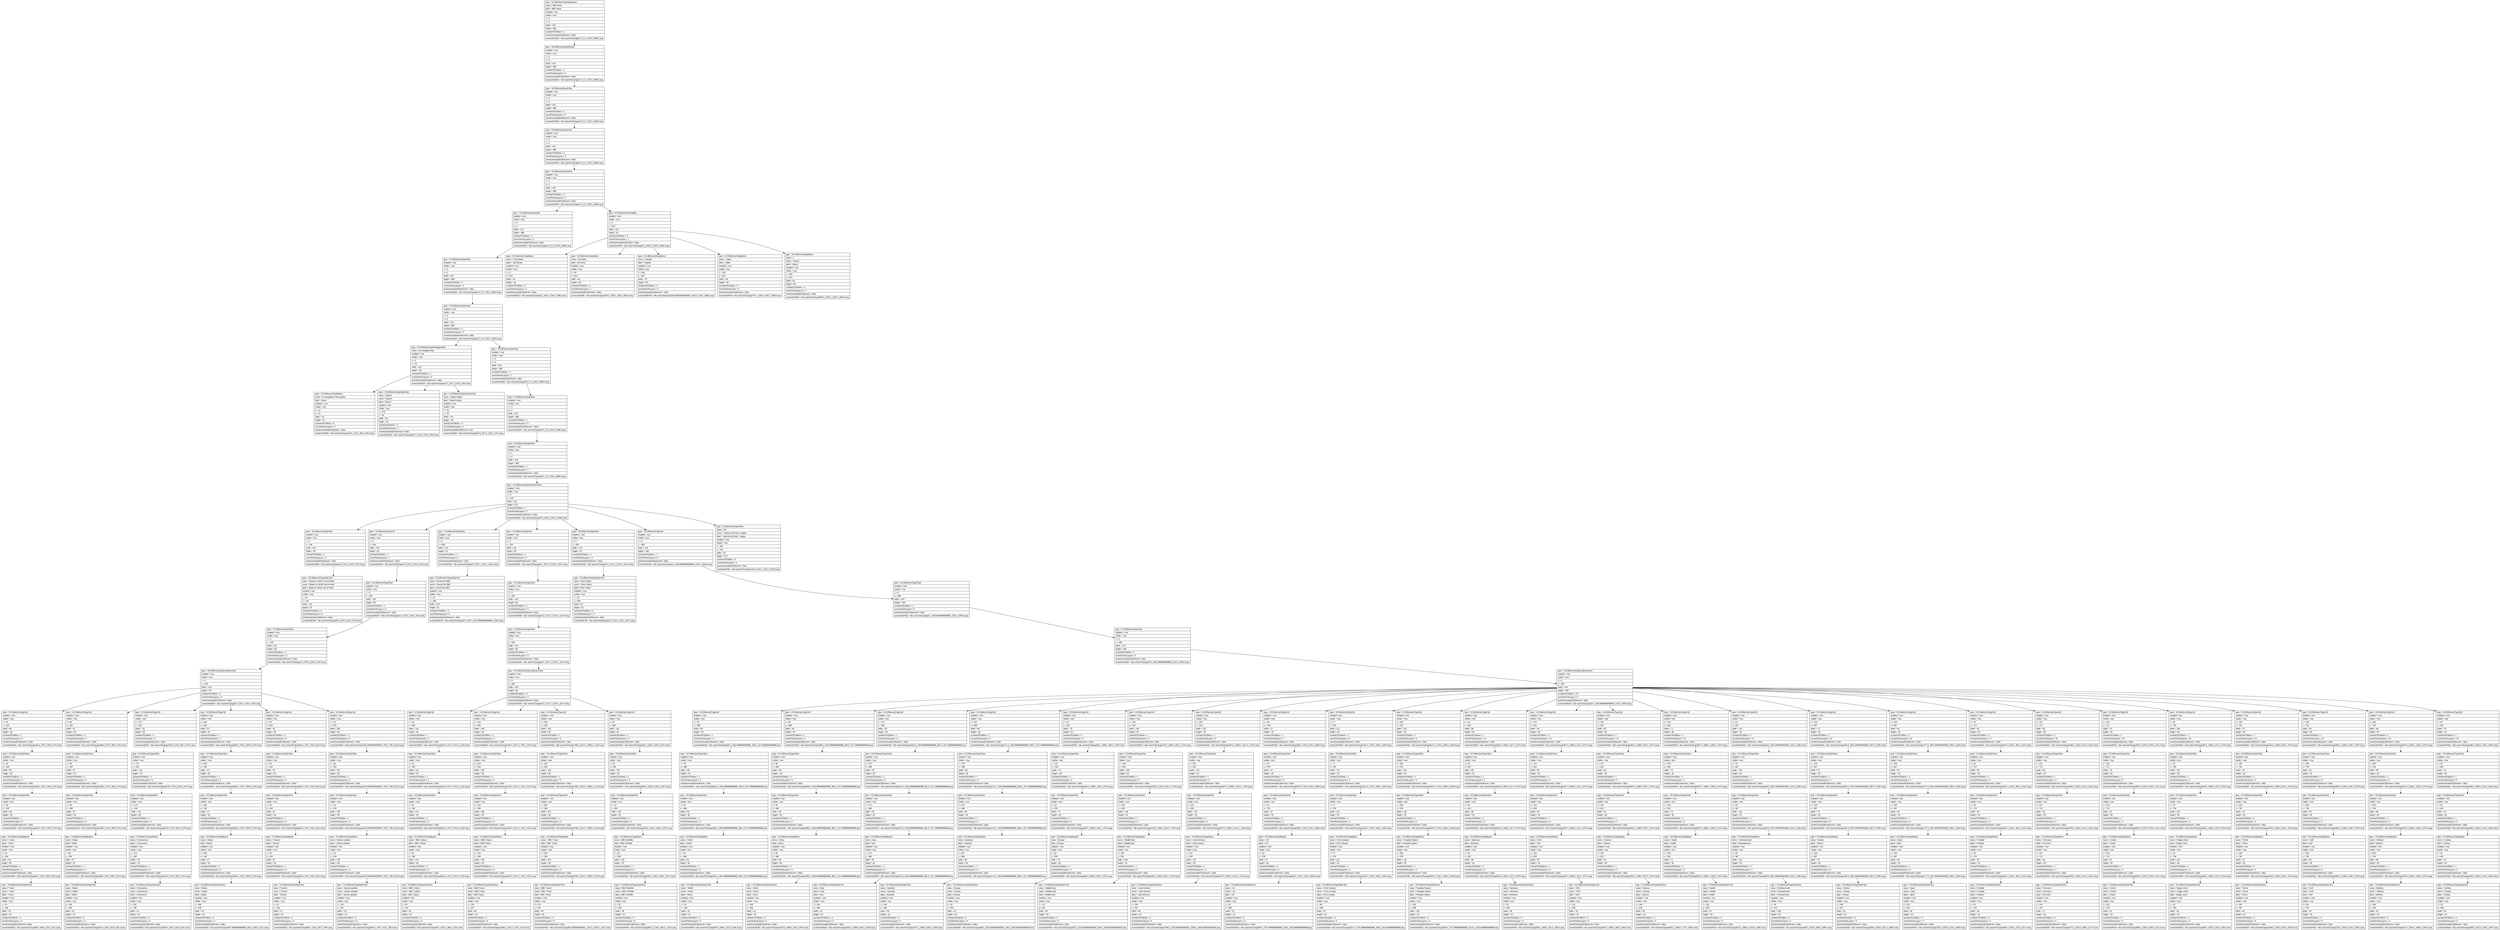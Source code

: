 digraph Layout {

	node [shape=record fontname=Arial];

	0	[label="{type = XCUIElementTypeApplication\l|name = BBC News\l|label = BBC News\l|enabled = true\l|visible = true\l|x = 0\l|y = 0\l|width = 414\l|height = 896\l|numberOfChildren = 2\l|eventGeneratedOnElement = false \l|screenshotPath = bbc-search/S1/pngs/0.0_0.0_1242.0_2688.0.png\l}"]
	1	[label="{type = XCUIElementTypeWindow\l|enabled = true\l|visible = true\l|x = 0\l|y = 0\l|width = 414\l|height = 896\l|numberOfChildren = 1\l|numInParentLayout = 0\l|eventGeneratedOnElement = false \l|screenshotPath = bbc-search/S1/pngs/0.0_0.0_1242.0_2688.0.png\l}"]
	2	[label="{type = XCUIElementTypeOther\l|enabled = true\l|visible = true\l|x = 0\l|y = 0\l|width = 414\l|height = 896\l|numberOfChildren = 1\l|numInParentLayout = 0\l|eventGeneratedOnElement = false \l|screenshotPath = bbc-search/S1/pngs/0.0_0.0_1242.0_2688.0.png\l}"]
	3	[label="{type = XCUIElementTypeOther\l|enabled = true\l|visible = true\l|x = 0\l|y = 0\l|width = 414\l|height = 896\l|numberOfChildren = 1\l|numInParentLayout = 0\l|eventGeneratedOnElement = false \l|screenshotPath = bbc-search/S1/pngs/0.0_0.0_1242.0_2688.0.png\l}"]
	4	[label="{type = XCUIElementTypeOther\l|enabled = true\l|visible = true\l|x = 0\l|y = 0\l|width = 414\l|height = 896\l|numberOfChildren = 2\l|numInParentLayout = 0\l|eventGeneratedOnElement = false \l|screenshotPath = bbc-search/S1/pngs/0.0_0.0_1242.0_2688.0.png\l}"]
	5	[label="{type = XCUIElementTypeOther\l|enabled = true\l|visible = true\l|x = 0\l|y = 0\l|width = 414\l|height = 896\l|numberOfChildren = 1\l|numInParentLayout = 0\l|eventGeneratedOnElement = false \l|screenshotPath = bbc-search/S1/pngs/0.0_0.0_1242.0_2688.0.png\l}"]
	6	[label="{type = XCUIElementTypeTabBar\l|enabled = true\l|visible = true\l|x = 0\l|y = 813\l|width = 414\l|height = 83\l|numberOfChildren = 5\l|numInParentLayout = 1\l|eventGeneratedOnElement = false \l|screenshotPath = bbc-search/S1/pngs/0.0_2439.0_1242.0_2688.0.png\l}"]
	7	[label="{type = XCUIElementTypeOther\l|enabled = true\l|visible = true\l|x = 0\l|y = 0\l|width = 414\l|height = 896\l|numberOfChildren = 1\l|numInParentLayout = 0\l|eventGeneratedOnElement = false \l|screenshotPath = bbc-search/S1/pngs/0.0_0.0_1242.0_2688.0.png\l}"]
	8	[label="{type = XCUIElementTypeButton\l|name = Top Stories\l|label = Top Stories\l|enabled = true\l|visible = true\l|x = 2\l|y = 814\l|width = 80\l|height = 48\l|numberOfChildren = 0\l|numInParentLayout = 0\l|eventGeneratedOnElement = false \l|screenshotPath = bbc-search/S1/pngs/6.0_2442.0_246.0_2586.0.png\l}"]
	9	[label="{type = XCUIElementTypeButton\l|name = My News\l|label = My News\l|enabled = true\l|visible = true\l|x = 85\l|y = 814\l|width = 80\l|height = 48\l|numberOfChildren = 0\l|numInParentLayout = 1\l|eventGeneratedOnElement = false \l|screenshotPath = bbc-search/S1/pngs/255.0_2442.0_495.0_2586.0.png\l}"]
	10	[label="{type = XCUIElementTypeButton\l|name = Popular\l|label = Popular\l|enabled = true\l|visible = true\l|x = 168\l|y = 814\l|width = 78\l|height = 48\l|numberOfChildren = 0\l|numInParentLayout = 2\l|eventGeneratedOnElement = false \l|screenshotPath = bbc-search/S1/pngs/504.00000000000006_2442.0_738.0_2586.0.png\l}"]
	11	[label="{type = XCUIElementTypeButton\l|name = Video\l|label = Video\l|enabled = true\l|visible = true\l|x = 249\l|y = 814\l|width = 80\l|height = 48\l|numberOfChildren = 0\l|numInParentLayout = 3\l|eventGeneratedOnElement = false \l|screenshotPath = bbc-search/S1/pngs/747.0_2442.0_987.0_2586.0.png\l}"]
	12	[label="{type = XCUIElementTypeButton\l|value = 1\l|name = Search\l|label = Search\l|enabled = true\l|visible = true\l|x = 332\l|y = 814\l|width = 80\l|height = 48\l|numberOfChildren = 0\l|numInParentLayout = 4\l|eventGeneratedOnElement = false \l|screenshotPath = bbc-search/S1/pngs/996.0_2442.0_1236.0_2586.0.png\l}"]
	13	[label="{type = XCUIElementTypeOther\l|enabled = true\l|visible = true\l|x = 0\l|y = 0\l|width = 414\l|height = 896\l|numberOfChildren = 2\l|numInParentLayout = 0\l|eventGeneratedOnElement = false \l|screenshotPath = bbc-search/S1/pngs/0.0_0.0_1242.0_2688.0.png\l}"]
	14	[label="{type = XCUIElementTypeNavigationBar\l|name = bn-navigation-bar\l|enabled = true\l|visible = true\l|x = 0\l|y = 44\l|width = 414\l|height = 96\l|numberOfChildren = 3\l|numInParentLayout = 0\l|eventGeneratedOnElement = false \l|screenshotPath = bbc-search/S1/pngs/0.0_132.0_1242.0_420.0.png\l}"]
	15	[label="{type = XCUIElementTypeOther\l|enabled = true\l|visible = true\l|x = 0\l|y = 0\l|width = 414\l|height = 896\l|numberOfChildren = 1\l|numInParentLayout = 1\l|eventGeneratedOnElement = false \l|screenshotPath = bbc-search/S1/pngs/0.0_0.0_1242.0_2688.0.png\l}"]
	16	[label="{type = XCUIElementTypeButton\l|name = bn-navigation-menu-button\l|label = Menu\l|enabled = true\l|visible = true\l|x = 12\l|y = 44\l|width = 54\l|height = 44\l|numberOfChildren = 0\l|numInParentLayout = 0\l|eventGeneratedOnElement = false \l|screenshotPath = bbc-search/S1/pngs/36.0_132.0_198.0_264.0.png\l}"]
	17	[label="{type = XCUIElementTypeStaticText\l|value = Search\l|name = Search\l|label = Search\l|enabled = true\l|visible = true\l|x = 179\l|y = 54\l|width = 56\l|height = 24\l|numberOfChildren = 0\l|numInParentLayout = 1\l|eventGeneratedOnElement = false \l|screenshotPath = bbc-search/S1/pngs/537.0_162.0_705.0_234.0.png\l}"]
	18	[label="{type = XCUIElementTypeSearchField\l|name = Search topics\l|label = Search topics\l|enabled = true\l|visible = true\l|x = 20\l|y = 89\l|width = 374\l|height = 36\l|numberOfChildren = 0\l|numInParentLayout = 2\l|eventGeneratedOnElement = true \l|screenshotPath = bbc-search/S1/pngs/60.0_267.0_1182.0_375.0.png\l}"]
	19	[label="{type = XCUIElementTypeOther\l|enabled = true\l|visible = true\l|x = 0\l|y = 0\l|width = 414\l|height = 896\l|numberOfChildren = 1\l|numInParentLayout = 0\l|eventGeneratedOnElement = false \l|screenshotPath = bbc-search/S1/pngs/0.0_0.0_1242.0_2688.0.png\l}"]
	20	[label="{type = XCUIElementTypeOther\l|enabled = true\l|visible = true\l|x = 0\l|y = 0\l|width = 414\l|height = 896\l|numberOfChildren = 1\l|numInParentLayout = 0\l|eventGeneratedOnElement = false \l|screenshotPath = bbc-search/S1/pngs/0.0_0.0_1242.0_2688.0.png\l}"]
	21	[label="{type = XCUIElementTypeCollectionView\l|enabled = true\l|visible = true\l|x = 0\l|y = 140\l|width = 414\l|height = 673\l|numberOfChildren = 7\l|numInParentLayout = 0\l|eventGeneratedOnElement = false \l|screenshotPath = bbc-search/S1/pngs/0.0_420.0_1242.0_2439.0.png\l}"]
	22	[label="{type = XCUIElementTypeOther\l|enabled = true\l|visible = true\l|x = 0\l|y = 140\l|width = 414\l|height = 50\l|numberOfChildren = 1\l|numInParentLayout = 0\l|eventGeneratedOnElement = false \l|screenshotPath = bbc-search/S1/pngs/0.0_420.0_1242.0_570.0.png\l}"]
	23	[label="{type = XCUIElementTypeCell\l|enabled = true\l|visible = true\l|x = 0\l|y = 190\l|width = 414\l|height = 80\l|numberOfChildren = 1\l|numInParentLayout = 1\l|eventGeneratedOnElement = false \l|screenshotPath = bbc-search/S1/pngs/0.0_570.0_1242.0_810.0.png\l}"]
	24	[label="{type = XCUIElementTypeOther\l|enabled = true\l|visible = true\l|x = 0\l|y = 289\l|width = 414\l|height = 51\l|numberOfChildren = 1\l|numInParentLayout = 2\l|eventGeneratedOnElement = false \l|screenshotPath = bbc-search/S1/pngs/0.0_867.0_1242.0_1020.0.png\l}"]
	25	[label="{type = XCUIElementTypeCell\l|enabled = true\l|visible = true\l|x = 0\l|y = 339\l|width = 414\l|height = 80\l|numberOfChildren = 1\l|numInParentLayout = 3\l|eventGeneratedOnElement = false \l|screenshotPath = bbc-search/S1/pngs/0.0_1017.0_1242.0_1257.0.png\l}"]
	26	[label="{type = XCUIElementTypeOther\l|enabled = true\l|visible = true\l|x = 0\l|y = 438\l|width = 414\l|height = 51\l|numberOfChildren = 1\l|numInParentLayout = 4\l|eventGeneratedOnElement = false \l|screenshotPath = bbc-search/S1/pngs/0.0_1314.0_1242.0_1467.0.png\l}"]
	27	[label="{type = XCUIElementTypeCell\l|enabled = true\l|visible = true\l|x = 0\l|y = 488\l|width = 414\l|height = 348\l|numberOfChildren = 1\l|numInParentLayout = 5\l|eventGeneratedOnElement = false \l|screenshotPath = bbc-search/S1/pngs/0.0_1463.9999999999998_1242.0_2508.0.png\l}"]
	28	[label="{type = XCUIElementTypeOther\l|value = 0%\l|name = Vertical scroll bar, 2 pages\l|label = Vertical scroll bar, 2 pages\l|enabled = true\l|visible = true\l|x = 381\l|y = 140\l|width = 30\l|height = 673\l|numberOfChildren = 0\l|numInParentLayout = 6\l|eventGeneratedOnElement = false \l|screenshotPath = bbc-search/S1/pngs/1143.0_420.0_1233.0_2439.0.png\l}"]
	29	[label="{type = XCUIElementTypeStaticText\l|value = Based on What You've Read\l|name = Based on What You've Read\l|label = Based on What You've Read\l|enabled = true\l|visible = true\l|x = 20\l|y = 140\l|width = 211\l|height = 50\l|numberOfChildren = 0\l|numInParentLayout = 0\l|eventGeneratedOnElement = false \l|screenshotPath = bbc-search/S1/pngs/60.0_420.0_693.0_570.0.png\l}"]
	30	[label="{type = XCUIElementTypeOther\l|enabled = true\l|visible = true\l|x = 0\l|y = 190\l|width = 414\l|height = 80\l|numberOfChildren = 1\l|numInParentLayout = 0\l|eventGeneratedOnElement = false \l|screenshotPath = bbc-search/S1/pngs/0.0_570.0_1242.0_810.0.png\l}"]
	31	[label="{type = XCUIElementTypeStaticText\l|value = Around the BBC\l|name = Around the BBC\l|label = Around the BBC\l|enabled = true\l|visible = true\l|x = 19\l|y = 289\l|width = 122\l|height = 51\l|numberOfChildren = 0\l|numInParentLayout = 0\l|eventGeneratedOnElement = false \l|screenshotPath = bbc-search/S1/pngs/57.0_867.0_422.99999999999994_1020.0.png\l}"]
	32	[label="{type = XCUIElementTypeOther\l|enabled = true\l|visible = true\l|x = 0\l|y = 339\l|width = 414\l|height = 80\l|numberOfChildren = 1\l|numInParentLayout = 0\l|eventGeneratedOnElement = false \l|screenshotPath = bbc-search/S1/pngs/0.0_1017.0_1242.0_1257.0.png\l}"]
	33	[label="{type = XCUIElementTypeStaticText\l|value = More Topics\l|name = More Topics\l|label = More Topics\l|enabled = true\l|visible = true\l|x = 20\l|y = 438\l|width = 91\l|height = 51\l|numberOfChildren = 0\l|numInParentLayout = 0\l|eventGeneratedOnElement = false \l|screenshotPath = bbc-search/S1/pngs/60.0_1314.0_333.0_1467.0.png\l}"]
	34	[label="{type = XCUIElementTypeOther\l|enabled = true\l|visible = true\l|x = 0\l|y = 488\l|width = 414\l|height = 348\l|numberOfChildren = 1\l|numInParentLayout = 0\l|eventGeneratedOnElement = false \l|screenshotPath = bbc-search/S1/pngs/0.0_1463.9999999999998_1242.0_2508.0.png\l}"]
	35	[label="{type = XCUIElementTypeOther\l|enabled = true\l|visible = true\l|x = 0\l|y = 190\l|width = 414\l|height = 80\l|numberOfChildren = 1\l|numInParentLayout = 0\l|eventGeneratedOnElement = false \l|screenshotPath = bbc-search/S1/pngs/0.0_570.0_1242.0_810.0.png\l}"]
	36	[label="{type = XCUIElementTypeOther\l|enabled = true\l|visible = true\l|x = 0\l|y = 339\l|width = 414\l|height = 80\l|numberOfChildren = 1\l|numInParentLayout = 0\l|eventGeneratedOnElement = false \l|screenshotPath = bbc-search/S1/pngs/0.0_1017.0_1242.0_1257.0.png\l}"]
	37	[label="{type = XCUIElementTypeOther\l|enabled = true\l|visible = true\l|x = 0\l|y = 488\l|width = 414\l|height = 348\l|numberOfChildren = 1\l|numInParentLayout = 0\l|eventGeneratedOnElement = false \l|screenshotPath = bbc-search/S1/pngs/0.0_1463.9999999999998_1242.0_2508.0.png\l}"]
	38	[label="{type = XCUIElementTypeCollectionView\l|enabled = true\l|visible = true\l|x = 0\l|y = 190\l|width = 414\l|height = 80\l|numberOfChildren = 6\l|numInParentLayout = 0\l|eventGeneratedOnElement = false \l|screenshotPath = bbc-search/S1/pngs/0.0_570.0_1242.0_810.0.png\l}"]
	39	[label="{type = XCUIElementTypeCollectionView\l|enabled = true\l|visible = true\l|x = 0\l|y = 339\l|width = 414\l|height = 80\l|numberOfChildren = 4\l|numInParentLayout = 0\l|eventGeneratedOnElement = false \l|screenshotPath = bbc-search/S1/pngs/0.0_1017.0_1242.0_1257.0.png\l}"]
	40	[label="{type = XCUIElementTypeCollectionView\l|enabled = true\l|visible = true\l|x = 0\l|y = 488\l|width = 414\l|height = 348\l|numberOfChildren = 25\l|numInParentLayout = 0\l|eventGeneratedOnElement = false \l|screenshotPath = bbc-search/S1/pngs/0.0_1463.9999999999998_1242.0_2508.0.png\l}"]
	41	[label="{type = XCUIElementTypeCell\l|enabled = true\l|visible = true\l|x = 20\l|y = 190\l|width = 66\l|height = 35\l|numberOfChildren = 1\l|numInParentLayout = 0\l|eventGeneratedOnElement = false \l|screenshotPath = bbc-search/S1/pngs/60.0_570.0_258.0_675.0.png\l}"]
	42	[label="{type = XCUIElementTypeCell\l|enabled = true\l|visible = true\l|x = 96\l|y = 190\l|width = 67\l|height = 35\l|numberOfChildren = 1\l|numInParentLayout = 1\l|eventGeneratedOnElement = false \l|screenshotPath = bbc-search/S1/pngs/288.0_570.0_489.0_675.0.png\l}"]
	43	[label="{type = XCUIElementTypeCell\l|enabled = true\l|visible = true\l|x = 173\l|y = 190\l|width = 111\l|height = 35\l|numberOfChildren = 1\l|numInParentLayout = 2\l|eventGeneratedOnElement = false \l|screenshotPath = bbc-search/S1/pngs/519.0_570.0_852.0_675.0.png\l}"]
	44	[label="{type = XCUIElementTypeCell\l|enabled = true\l|visible = true\l|x = 294\l|y = 190\l|width = 67\l|height = 35\l|numberOfChildren = 1\l|numInParentLayout = 3\l|eventGeneratedOnElement = false \l|screenshotPath = bbc-search/S1/pngs/882.0_570.0_1083.0_675.0.png\l}"]
	45	[label="{type = XCUIElementTypeCell\l|enabled = true\l|visible = true\l|x = 20\l|y = 234\l|width = 81\l|height = 36\l|numberOfChildren = 1\l|numInParentLayout = 4\l|eventGeneratedOnElement = false \l|screenshotPath = bbc-search/S1/pngs/60.0_702.0_303.0_810.0.png\l}"]
	46	[label="{type = XCUIElementTypeCell\l|enabled = true\l|visible = true\l|x = 111\l|y = 234\l|width = 135\l|height = 36\l|numberOfChildren = 1\l|numInParentLayout = 5\l|eventGeneratedOnElement = false \l|screenshotPath = bbc-search/S1/pngs/333.00000000000006_702.0_738.0_810.0.png\l}"]
	47	[label="{type = XCUIElementTypeCell\l|enabled = true\l|visible = true\l|x = 20\l|y = 339\l|width = 114\l|height = 36\l|numberOfChildren = 1\l|numInParentLayout = 0\l|eventGeneratedOnElement = false \l|screenshotPath = bbc-search/S1/pngs/60.0_1017.0_402.0_1125.0.png\l}"]
	48	[label="{type = XCUIElementTypeCell\l|enabled = true\l|visible = true\l|x = 144\l|y = 339\l|width = 108\l|height = 36\l|numberOfChildren = 1\l|numInParentLayout = 1\l|eventGeneratedOnElement = false \l|screenshotPath = bbc-search/S1/pngs/432.0_1017.0_756.0_1125.0.png\l}"]
	49	[label="{type = XCUIElementTypeCell\l|enabled = true\l|visible = true\l|x = 262\l|y = 339\l|width = 104\l|height = 36\l|numberOfChildren = 1\l|numInParentLayout = 2\l|eventGeneratedOnElement = false \l|screenshotPath = bbc-search/S1/pngs/786.0_1017.0_1098.0_1125.0.png\l}"]
	50	[label="{type = XCUIElementTypeCell\l|enabled = true\l|visible = true\l|x = 20\l|y = 384\l|width = 120\l|height = 35\l|numberOfChildren = 1\l|numInParentLayout = 3\l|eventGeneratedOnElement = false \l|screenshotPath = bbc-search/S1/pngs/60.0_1152.0_420.0_1257.0.png\l}"]
	51	[label="{type = XCUIElementTypeCell\l|enabled = true\l|visible = true\l|x = 20\l|y = 488\l|width = 66\l|height = 36\l|numberOfChildren = 1\l|numInParentLayout = 0\l|eventGeneratedOnElement = false \l|screenshotPath = bbc-search/S1/pngs/60.0_1463.9999999999998_258.0_1571.9999999999998.png\l}"]
	52	[label="{type = XCUIElementTypeCell\l|enabled = true\l|visible = true\l|x = 96\l|y = 488\l|width = 66\l|height = 36\l|numberOfChildren = 1\l|numInParentLayout = 1\l|eventGeneratedOnElement = false \l|screenshotPath = bbc-search/S1/pngs/288.0_1463.9999999999998_486.0_1571.9999999999998.png\l}"]
	53	[label="{type = XCUIElementTypeCell\l|enabled = true\l|visible = true\l|x = 172\l|y = 488\l|width = 55\l|height = 36\l|numberOfChildren = 1\l|numInParentLayout = 2\l|eventGeneratedOnElement = false \l|screenshotPath = bbc-search/S1/pngs/516.0_1463.9999999999998_681.0_1571.9999999999998.png\l}"]
	54	[label="{type = XCUIElementTypeCell\l|enabled = true\l|visible = true\l|x = 237\l|y = 488\l|width = 86\l|height = 36\l|numberOfChildren = 1\l|numInParentLayout = 3\l|eventGeneratedOnElement = false \l|screenshotPath = bbc-search/S1/pngs/711.0_1463.9999999999998_969.0_1571.9999999999998.png\l}"]
	55	[label="{type = XCUIElementTypeCell\l|enabled = true\l|visible = true\l|x = 20\l|y = 533\l|width = 75\l|height = 35\l|numberOfChildren = 1\l|numInParentLayout = 4\l|eventGeneratedOnElement = false \l|screenshotPath = bbc-search/S1/pngs/60.0_1599.0_285.0_1704.0.png\l}"]
	56	[label="{type = XCUIElementTypeCell\l|enabled = true\l|visible = true\l|x = 105\l|y = 533\l|width = 109\l|height = 35\l|numberOfChildren = 1\l|numInParentLayout = 5\l|eventGeneratedOnElement = false \l|screenshotPath = bbc-search/S1/pngs/315.0_1599.0_642.0_1704.0.png\l}"]
	57	[label="{type = XCUIElementTypeCell\l|enabled = true\l|visible = true\l|x = 224\l|y = 533\l|width = 123\l|height = 35\l|numberOfChildren = 1\l|numInParentLayout = 6\l|eventGeneratedOnElement = false \l|screenshotPath = bbc-search/S1/pngs/672.0_1599.0_1041.0_1704.0.png\l}"]
	58	[label="{type = XCUIElementTypeCell\l|enabled = true\l|visible = true\l|x = 20\l|y = 578\l|width = 47\l|height = 35\l|numberOfChildren = 1\l|numInParentLayout = 7\l|eventGeneratedOnElement = false \l|screenshotPath = bbc-search/S1/pngs/60.0_1734.0_201.0_1839.0.png\l}"]
	59	[label="{type = XCUIElementTypeCell\l|enabled = true\l|visible = true\l|x = 77\l|y = 578\l|width = 121\l|height = 35\l|numberOfChildren = 1\l|numInParentLayout = 8\l|eventGeneratedOnElement = false \l|screenshotPath = bbc-search/S1/pngs/231.0_1734.0_594.0_1839.0.png\l}"]
	60	[label="{type = XCUIElementTypeCell\l|enabled = true\l|visible = true\l|x = 208\l|y = 578\l|width = 142\l|height = 35\l|numberOfChildren = 1\l|numInParentLayout = 9\l|eventGeneratedOnElement = false \l|screenshotPath = bbc-search/S1/pngs/624.0_1734.0_1050.0_1839.0.png\l}"]
	61	[label="{type = XCUIElementTypeCell\l|enabled = true\l|visible = true\l|x = 20\l|y = 622\l|width = 89\l|height = 36\l|numberOfChildren = 1\l|numInParentLayout = 10\l|eventGeneratedOnElement = false \l|screenshotPath = bbc-search/S1/pngs/60.0_1866.0_327.0_1974.0.png\l}"]
	62	[label="{type = XCUIElementTypeCell\l|enabled = true\l|visible = true\l|x = 119\l|y = 622\l|width = 58\l|height = 36\l|numberOfChildren = 1\l|numInParentLayout = 11\l|eventGeneratedOnElement = false \l|screenshotPath = bbc-search/S1/pngs/357.0_1866.0_531.0_1974.0.png\l}"]
	63	[label="{type = XCUIElementTypeCell\l|enabled = true\l|visible = true\l|x = 187\l|y = 622\l|width = 82\l|height = 36\l|numberOfChildren = 1\l|numInParentLayout = 12\l|eventGeneratedOnElement = false \l|screenshotPath = bbc-search/S1/pngs/561.0_1866.0_807.0_1974.0.png\l}"]
	64	[label="{type = XCUIElementTypeCell\l|enabled = true\l|visible = true\l|x = 279\l|y = 622\l|width = 71\l|height = 36\l|numberOfChildren = 1\l|numInParentLayout = 13\l|eventGeneratedOnElement = false \l|screenshotPath = bbc-search/S1/pngs/837.0_1866.0_1050.0_1974.0.png\l}"]
	65	[label="{type = XCUIElementTypeCell\l|enabled = true\l|visible = true\l|x = 20\l|y = 667\l|width = 124\l|height = 35\l|numberOfChildren = 1\l|numInParentLayout = 14\l|eventGeneratedOnElement = false \l|screenshotPath = bbc-search/S1/pngs/60.0_2001.0000000000002_432.0_2106.0.png\l}"]
	66	[label="{type = XCUIElementTypeCell\l|enabled = true\l|visible = true\l|x = 154\l|y = 667\l|width = 75\l|height = 35\l|numberOfChildren = 1\l|numInParentLayout = 15\l|eventGeneratedOnElement = false \l|screenshotPath = bbc-search/S1/pngs/462.0_2001.0000000000002_687.0_2106.0.png\l}"]
	67	[label="{type = XCUIElementTypeCell\l|enabled = true\l|visible = true\l|x = 239\l|y = 667\l|width = 64\l|height = 35\l|numberOfChildren = 1\l|numInParentLayout = 16\l|eventGeneratedOnElement = false \l|screenshotPath = bbc-search/S1/pngs/717.0_2001.0000000000002_909.0_2106.0.png\l}"]
	68	[label="{type = XCUIElementTypeCell\l|enabled = true\l|visible = true\l|x = 20\l|y = 712\l|width = 82\l|height = 35\l|numberOfChildren = 1\l|numInParentLayout = 17\l|eventGeneratedOnElement = false \l|screenshotPath = bbc-search/S1/pngs/60.0_2136.0_306.0_2241.0.png\l}"]
	69	[label="{type = XCUIElementTypeCell\l|enabled = true\l|visible = true\l|x = 112\l|y = 712\l|width = 96\l|height = 35\l|numberOfChildren = 1\l|numInParentLayout = 18\l|eventGeneratedOnElement = false \l|screenshotPath = bbc-search/S1/pngs/336.0_2136.0_624.0_2241.0.png\l}"]
	70	[label="{type = XCUIElementTypeCell\l|enabled = true\l|visible = true\l|x = 218\l|y = 712\l|width = 75\l|height = 35\l|numberOfChildren = 1\l|numInParentLayout = 19\l|eventGeneratedOnElement = false \l|screenshotPath = bbc-search/S1/pngs/654.0_2136.0_879.0_2241.0.png\l}"]
	71	[label="{type = XCUIElementTypeCell\l|enabled = true\l|visible = true\l|x = 20\l|y = 756\l|width = 118\l|height = 36\l|numberOfChildren = 1\l|numInParentLayout = 20\l|eventGeneratedOnElement = false \l|screenshotPath = bbc-search/S1/pngs/60.0_2268.0_414.0_2376.0.png\l}"]
	72	[label="{type = XCUIElementTypeCell\l|enabled = true\l|visible = true\l|x = 148\l|y = 756\l|width = 70\l|height = 36\l|numberOfChildren = 1\l|numInParentLayout = 21\l|eventGeneratedOnElement = false \l|screenshotPath = bbc-search/S1/pngs/444.0_2268.0_654.0_2376.0.png\l}"]
	73	[label="{type = XCUIElementTypeCell\l|enabled = true\l|visible = true\l|x = 228\l|y = 756\l|width = 54\l|height = 36\l|numberOfChildren = 1\l|numInParentLayout = 22\l|eventGeneratedOnElement = false \l|screenshotPath = bbc-search/S1/pngs/684.0_2268.0_846.0_2376.0.png\l}"]
	74	[label="{type = XCUIElementTypeCell\l|enabled = true\l|visible = true\l|x = 292\l|y = 756\l|width = 86\l|height = 36\l|numberOfChildren = 1\l|numInParentLayout = 23\l|eventGeneratedOnElement = false \l|screenshotPath = bbc-search/S1/pngs/876.0_2268.0_1134.0_2376.0.png\l}"]
	75	[label="{type = XCUIElementTypeCell\l|enabled = true\l|visible = true\l|x = 20\l|y = 801\l|width = 78\l|height = 35\l|numberOfChildren = 1\l|numInParentLayout = 24\l|eventGeneratedOnElement = false \l|screenshotPath = bbc-search/S1/pngs/60.0_2403.0_294.0_2508.0.png\l}"]
	76	[label="{type = XCUIElementTypeOther\l|enabled = true\l|visible = true\l|x = 20\l|y = 190\l|width = 66\l|height = 35\l|numberOfChildren = 1\l|numInParentLayout = 0\l|eventGeneratedOnElement = false \l|screenshotPath = bbc-search/S1/pngs/60.0_570.0_258.0_675.0.png\l}"]
	77	[label="{type = XCUIElementTypeOther\l|enabled = true\l|visible = true\l|x = 96\l|y = 190\l|width = 67\l|height = 35\l|numberOfChildren = 1\l|numInParentLayout = 0\l|eventGeneratedOnElement = false \l|screenshotPath = bbc-search/S1/pngs/288.0_570.0_489.0_675.0.png\l}"]
	78	[label="{type = XCUIElementTypeOther\l|enabled = true\l|visible = true\l|x = 173\l|y = 190\l|width = 111\l|height = 35\l|numberOfChildren = 1\l|numInParentLayout = 0\l|eventGeneratedOnElement = false \l|screenshotPath = bbc-search/S1/pngs/519.0_570.0_852.0_675.0.png\l}"]
	79	[label="{type = XCUIElementTypeOther\l|enabled = true\l|visible = true\l|x = 294\l|y = 190\l|width = 67\l|height = 35\l|numberOfChildren = 1\l|numInParentLayout = 0\l|eventGeneratedOnElement = false \l|screenshotPath = bbc-search/S1/pngs/882.0_570.0_1083.0_675.0.png\l}"]
	80	[label="{type = XCUIElementTypeOther\l|enabled = true\l|visible = true\l|x = 20\l|y = 234\l|width = 81\l|height = 36\l|numberOfChildren = 1\l|numInParentLayout = 0\l|eventGeneratedOnElement = false \l|screenshotPath = bbc-search/S1/pngs/60.0_702.0_303.0_810.0.png\l}"]
	81	[label="{type = XCUIElementTypeOther\l|enabled = true\l|visible = true\l|x = 111\l|y = 234\l|width = 135\l|height = 36\l|numberOfChildren = 1\l|numInParentLayout = 0\l|eventGeneratedOnElement = false \l|screenshotPath = bbc-search/S1/pngs/333.00000000000006_702.0_738.0_810.0.png\l}"]
	82	[label="{type = XCUIElementTypeOther\l|enabled = true\l|visible = true\l|x = 20\l|y = 339\l|width = 114\l|height = 36\l|numberOfChildren = 1\l|numInParentLayout = 0\l|eventGeneratedOnElement = false \l|screenshotPath = bbc-search/S1/pngs/60.0_1017.0_402.0_1125.0.png\l}"]
	83	[label="{type = XCUIElementTypeOther\l|enabled = true\l|visible = true\l|x = 144\l|y = 339\l|width = 108\l|height = 36\l|numberOfChildren = 1\l|numInParentLayout = 0\l|eventGeneratedOnElement = false \l|screenshotPath = bbc-search/S1/pngs/432.0_1017.0_756.0_1125.0.png\l}"]
	84	[label="{type = XCUIElementTypeOther\l|enabled = true\l|visible = true\l|x = 262\l|y = 339\l|width = 104\l|height = 36\l|numberOfChildren = 1\l|numInParentLayout = 0\l|eventGeneratedOnElement = false \l|screenshotPath = bbc-search/S1/pngs/786.0_1017.0_1098.0_1125.0.png\l}"]
	85	[label="{type = XCUIElementTypeOther\l|enabled = true\l|visible = true\l|x = 20\l|y = 384\l|width = 120\l|height = 35\l|numberOfChildren = 1\l|numInParentLayout = 0\l|eventGeneratedOnElement = false \l|screenshotPath = bbc-search/S1/pngs/60.0_1152.0_420.0_1257.0.png\l}"]
	86	[label="{type = XCUIElementTypeOther\l|enabled = true\l|visible = true\l|x = 20\l|y = 488\l|width = 66\l|height = 36\l|numberOfChildren = 1\l|numInParentLayout = 0\l|eventGeneratedOnElement = false \l|screenshotPath = bbc-search/S1/pngs/60.0_1463.9999999999998_258.0_1571.9999999999998.png\l}"]
	87	[label="{type = XCUIElementTypeOther\l|enabled = true\l|visible = true\l|x = 96\l|y = 488\l|width = 66\l|height = 36\l|numberOfChildren = 1\l|numInParentLayout = 0\l|eventGeneratedOnElement = false \l|screenshotPath = bbc-search/S1/pngs/288.0_1463.9999999999998_486.0_1571.9999999999998.png\l}"]
	88	[label="{type = XCUIElementTypeOther\l|enabled = true\l|visible = true\l|x = 172\l|y = 488\l|width = 55\l|height = 36\l|numberOfChildren = 1\l|numInParentLayout = 0\l|eventGeneratedOnElement = false \l|screenshotPath = bbc-search/S1/pngs/516.0_1463.9999999999998_681.0_1571.9999999999998.png\l}"]
	89	[label="{type = XCUIElementTypeOther\l|enabled = true\l|visible = true\l|x = 237\l|y = 488\l|width = 86\l|height = 36\l|numberOfChildren = 1\l|numInParentLayout = 0\l|eventGeneratedOnElement = false \l|screenshotPath = bbc-search/S1/pngs/711.0_1463.9999999999998_969.0_1571.9999999999998.png\l}"]
	90	[label="{type = XCUIElementTypeOther\l|enabled = true\l|visible = true\l|x = 20\l|y = 533\l|width = 75\l|height = 35\l|numberOfChildren = 1\l|numInParentLayout = 0\l|eventGeneratedOnElement = false \l|screenshotPath = bbc-search/S1/pngs/60.0_1599.0_285.0_1704.0.png\l}"]
	91	[label="{type = XCUIElementTypeOther\l|enabled = true\l|visible = true\l|x = 105\l|y = 533\l|width = 109\l|height = 35\l|numberOfChildren = 1\l|numInParentLayout = 0\l|eventGeneratedOnElement = false \l|screenshotPath = bbc-search/S1/pngs/315.0_1599.0_642.0_1704.0.png\l}"]
	92	[label="{type = XCUIElementTypeOther\l|enabled = true\l|visible = true\l|x = 224\l|y = 533\l|width = 123\l|height = 35\l|numberOfChildren = 1\l|numInParentLayout = 0\l|eventGeneratedOnElement = false \l|screenshotPath = bbc-search/S1/pngs/672.0_1599.0_1041.0_1704.0.png\l}"]
	93	[label="{type = XCUIElementTypeOther\l|enabled = true\l|visible = true\l|x = 20\l|y = 578\l|width = 47\l|height = 35\l|numberOfChildren = 1\l|numInParentLayout = 0\l|eventGeneratedOnElement = false \l|screenshotPath = bbc-search/S1/pngs/60.0_1734.0_201.0_1839.0.png\l}"]
	94	[label="{type = XCUIElementTypeOther\l|enabled = true\l|visible = true\l|x = 77\l|y = 578\l|width = 121\l|height = 35\l|numberOfChildren = 1\l|numInParentLayout = 0\l|eventGeneratedOnElement = false \l|screenshotPath = bbc-search/S1/pngs/231.0_1734.0_594.0_1839.0.png\l}"]
	95	[label="{type = XCUIElementTypeOther\l|enabled = true\l|visible = true\l|x = 208\l|y = 578\l|width = 142\l|height = 35\l|numberOfChildren = 1\l|numInParentLayout = 0\l|eventGeneratedOnElement = false \l|screenshotPath = bbc-search/S1/pngs/624.0_1734.0_1050.0_1839.0.png\l}"]
	96	[label="{type = XCUIElementTypeOther\l|enabled = true\l|visible = true\l|x = 20\l|y = 622\l|width = 89\l|height = 36\l|numberOfChildren = 1\l|numInParentLayout = 0\l|eventGeneratedOnElement = false \l|screenshotPath = bbc-search/S1/pngs/60.0_1866.0_327.0_1974.0.png\l}"]
	97	[label="{type = XCUIElementTypeOther\l|enabled = true\l|visible = true\l|x = 119\l|y = 622\l|width = 58\l|height = 36\l|numberOfChildren = 1\l|numInParentLayout = 0\l|eventGeneratedOnElement = false \l|screenshotPath = bbc-search/S1/pngs/357.0_1866.0_531.0_1974.0.png\l}"]
	98	[label="{type = XCUIElementTypeOther\l|enabled = true\l|visible = true\l|x = 187\l|y = 622\l|width = 82\l|height = 36\l|numberOfChildren = 1\l|numInParentLayout = 0\l|eventGeneratedOnElement = false \l|screenshotPath = bbc-search/S1/pngs/561.0_1866.0_807.0_1974.0.png\l}"]
	99	[label="{type = XCUIElementTypeOther\l|enabled = true\l|visible = true\l|x = 279\l|y = 622\l|width = 71\l|height = 36\l|numberOfChildren = 1\l|numInParentLayout = 0\l|eventGeneratedOnElement = false \l|screenshotPath = bbc-search/S1/pngs/837.0_1866.0_1050.0_1974.0.png\l}"]
	100	[label="{type = XCUIElementTypeOther\l|enabled = true\l|visible = true\l|x = 20\l|y = 667\l|width = 124\l|height = 35\l|numberOfChildren = 1\l|numInParentLayout = 0\l|eventGeneratedOnElement = false \l|screenshotPath = bbc-search/S1/pngs/60.0_2001.0000000000002_432.0_2106.0.png\l}"]
	101	[label="{type = XCUIElementTypeOther\l|enabled = true\l|visible = true\l|x = 154\l|y = 667\l|width = 75\l|height = 35\l|numberOfChildren = 1\l|numInParentLayout = 0\l|eventGeneratedOnElement = false \l|screenshotPath = bbc-search/S1/pngs/462.0_2001.0000000000002_687.0_2106.0.png\l}"]
	102	[label="{type = XCUIElementTypeOther\l|enabled = true\l|visible = true\l|x = 239\l|y = 667\l|width = 64\l|height = 35\l|numberOfChildren = 1\l|numInParentLayout = 0\l|eventGeneratedOnElement = false \l|screenshotPath = bbc-search/S1/pngs/717.0_2001.0000000000002_909.0_2106.0.png\l}"]
	103	[label="{type = XCUIElementTypeOther\l|enabled = true\l|visible = true\l|x = 20\l|y = 712\l|width = 82\l|height = 35\l|numberOfChildren = 1\l|numInParentLayout = 0\l|eventGeneratedOnElement = false \l|screenshotPath = bbc-search/S1/pngs/60.0_2136.0_306.0_2241.0.png\l}"]
	104	[label="{type = XCUIElementTypeOther\l|enabled = true\l|visible = true\l|x = 112\l|y = 712\l|width = 96\l|height = 35\l|numberOfChildren = 1\l|numInParentLayout = 0\l|eventGeneratedOnElement = false \l|screenshotPath = bbc-search/S1/pngs/336.0_2136.0_624.0_2241.0.png\l}"]
	105	[label="{type = XCUIElementTypeOther\l|enabled = true\l|visible = true\l|x = 218\l|y = 712\l|width = 75\l|height = 35\l|numberOfChildren = 1\l|numInParentLayout = 0\l|eventGeneratedOnElement = false \l|screenshotPath = bbc-search/S1/pngs/654.0_2136.0_879.0_2241.0.png\l}"]
	106	[label="{type = XCUIElementTypeOther\l|enabled = true\l|visible = true\l|x = 20\l|y = 756\l|width = 118\l|height = 36\l|numberOfChildren = 1\l|numInParentLayout = 0\l|eventGeneratedOnElement = false \l|screenshotPath = bbc-search/S1/pngs/60.0_2268.0_414.0_2376.0.png\l}"]
	107	[label="{type = XCUIElementTypeOther\l|enabled = true\l|visible = true\l|x = 148\l|y = 756\l|width = 70\l|height = 36\l|numberOfChildren = 1\l|numInParentLayout = 0\l|eventGeneratedOnElement = false \l|screenshotPath = bbc-search/S1/pngs/444.0_2268.0_654.0_2376.0.png\l}"]
	108	[label="{type = XCUIElementTypeOther\l|enabled = true\l|visible = true\l|x = 228\l|y = 756\l|width = 54\l|height = 36\l|numberOfChildren = 1\l|numInParentLayout = 0\l|eventGeneratedOnElement = false \l|screenshotPath = bbc-search/S1/pngs/684.0_2268.0_846.0_2376.0.png\l}"]
	109	[label="{type = XCUIElementTypeOther\l|enabled = true\l|visible = true\l|x = 292\l|y = 756\l|width = 86\l|height = 36\l|numberOfChildren = 1\l|numInParentLayout = 0\l|eventGeneratedOnElement = false \l|screenshotPath = bbc-search/S1/pngs/876.0_2268.0_1134.0_2376.0.png\l}"]
	110	[label="{type = XCUIElementTypeOther\l|enabled = true\l|visible = true\l|x = 20\l|y = 801\l|width = 78\l|height = 35\l|numberOfChildren = 1\l|numInParentLayout = 0\l|eventGeneratedOnElement = false \l|screenshotPath = bbc-search/S1/pngs/60.0_2403.0_294.0_2508.0.png\l}"]
	111	[label="{type = XCUIElementTypeOther\l|enabled = true\l|visible = true\l|x = 20\l|y = 190\l|width = 66\l|height = 35\l|numberOfChildren = 1\l|numInParentLayout = 0\l|eventGeneratedOnElement = false \l|screenshotPath = bbc-search/S1/pngs/60.0_570.0_258.0_675.0.png\l}"]
	112	[label="{type = XCUIElementTypeOther\l|enabled = true\l|visible = true\l|x = 96\l|y = 190\l|width = 67\l|height = 35\l|numberOfChildren = 1\l|numInParentLayout = 0\l|eventGeneratedOnElement = false \l|screenshotPath = bbc-search/S1/pngs/288.0_570.0_489.0_675.0.png\l}"]
	113	[label="{type = XCUIElementTypeOther\l|enabled = true\l|visible = true\l|x = 173\l|y = 190\l|width = 111\l|height = 35\l|numberOfChildren = 1\l|numInParentLayout = 0\l|eventGeneratedOnElement = false \l|screenshotPath = bbc-search/S1/pngs/519.0_570.0_852.0_675.0.png\l}"]
	114	[label="{type = XCUIElementTypeOther\l|enabled = true\l|visible = true\l|x = 294\l|y = 190\l|width = 67\l|height = 35\l|numberOfChildren = 1\l|numInParentLayout = 0\l|eventGeneratedOnElement = false \l|screenshotPath = bbc-search/S1/pngs/882.0_570.0_1083.0_675.0.png\l}"]
	115	[label="{type = XCUIElementTypeOther\l|enabled = true\l|visible = true\l|x = 20\l|y = 234\l|width = 81\l|height = 36\l|numberOfChildren = 1\l|numInParentLayout = 0\l|eventGeneratedOnElement = false \l|screenshotPath = bbc-search/S1/pngs/60.0_702.0_303.0_810.0.png\l}"]
	116	[label="{type = XCUIElementTypeOther\l|enabled = true\l|visible = true\l|x = 111\l|y = 234\l|width = 135\l|height = 36\l|numberOfChildren = 1\l|numInParentLayout = 0\l|eventGeneratedOnElement = false \l|screenshotPath = bbc-search/S1/pngs/333.00000000000006_702.0_738.0_810.0.png\l}"]
	117	[label="{type = XCUIElementTypeOther\l|enabled = true\l|visible = true\l|x = 20\l|y = 339\l|width = 114\l|height = 36\l|numberOfChildren = 1\l|numInParentLayout = 0\l|eventGeneratedOnElement = false \l|screenshotPath = bbc-search/S1/pngs/60.0_1017.0_402.0_1125.0.png\l}"]
	118	[label="{type = XCUIElementTypeOther\l|enabled = true\l|visible = true\l|x = 144\l|y = 339\l|width = 108\l|height = 36\l|numberOfChildren = 1\l|numInParentLayout = 0\l|eventGeneratedOnElement = false \l|screenshotPath = bbc-search/S1/pngs/432.0_1017.0_756.0_1125.0.png\l}"]
	119	[label="{type = XCUIElementTypeOther\l|enabled = true\l|visible = true\l|x = 262\l|y = 339\l|width = 104\l|height = 36\l|numberOfChildren = 1\l|numInParentLayout = 0\l|eventGeneratedOnElement = false \l|screenshotPath = bbc-search/S1/pngs/786.0_1017.0_1098.0_1125.0.png\l}"]
	120	[label="{type = XCUIElementTypeOther\l|enabled = true\l|visible = true\l|x = 20\l|y = 384\l|width = 120\l|height = 35\l|numberOfChildren = 1\l|numInParentLayout = 0\l|eventGeneratedOnElement = false \l|screenshotPath = bbc-search/S1/pngs/60.0_1152.0_420.0_1257.0.png\l}"]
	121	[label="{type = XCUIElementTypeOther\l|enabled = true\l|visible = true\l|x = 20\l|y = 488\l|width = 66\l|height = 36\l|numberOfChildren = 1\l|numInParentLayout = 0\l|eventGeneratedOnElement = false \l|screenshotPath = bbc-search/S1/pngs/60.0_1463.9999999999998_258.0_1571.9999999999998.png\l}"]
	122	[label="{type = XCUIElementTypeOther\l|enabled = true\l|visible = true\l|x = 96\l|y = 488\l|width = 66\l|height = 36\l|numberOfChildren = 1\l|numInParentLayout = 0\l|eventGeneratedOnElement = false \l|screenshotPath = bbc-search/S1/pngs/288.0_1463.9999999999998_486.0_1571.9999999999998.png\l}"]
	123	[label="{type = XCUIElementTypeOther\l|enabled = true\l|visible = true\l|x = 172\l|y = 488\l|width = 55\l|height = 36\l|numberOfChildren = 1\l|numInParentLayout = 0\l|eventGeneratedOnElement = false \l|screenshotPath = bbc-search/S1/pngs/516.0_1463.9999999999998_681.0_1571.9999999999998.png\l}"]
	124	[label="{type = XCUIElementTypeOther\l|enabled = true\l|visible = true\l|x = 237\l|y = 488\l|width = 86\l|height = 36\l|numberOfChildren = 1\l|numInParentLayout = 0\l|eventGeneratedOnElement = false \l|screenshotPath = bbc-search/S1/pngs/711.0_1463.9999999999998_969.0_1571.9999999999998.png\l}"]
	125	[label="{type = XCUIElementTypeOther\l|enabled = true\l|visible = true\l|x = 20\l|y = 533\l|width = 75\l|height = 35\l|numberOfChildren = 1\l|numInParentLayout = 0\l|eventGeneratedOnElement = false \l|screenshotPath = bbc-search/S1/pngs/60.0_1599.0_285.0_1704.0.png\l}"]
	126	[label="{type = XCUIElementTypeOther\l|enabled = true\l|visible = true\l|x = 105\l|y = 533\l|width = 109\l|height = 35\l|numberOfChildren = 1\l|numInParentLayout = 0\l|eventGeneratedOnElement = false \l|screenshotPath = bbc-search/S1/pngs/315.0_1599.0_642.0_1704.0.png\l}"]
	127	[label="{type = XCUIElementTypeOther\l|enabled = true\l|visible = true\l|x = 224\l|y = 533\l|width = 123\l|height = 35\l|numberOfChildren = 1\l|numInParentLayout = 0\l|eventGeneratedOnElement = false \l|screenshotPath = bbc-search/S1/pngs/672.0_1599.0_1041.0_1704.0.png\l}"]
	128	[label="{type = XCUIElementTypeOther\l|enabled = true\l|visible = true\l|x = 20\l|y = 578\l|width = 47\l|height = 35\l|numberOfChildren = 1\l|numInParentLayout = 0\l|eventGeneratedOnElement = false \l|screenshotPath = bbc-search/S1/pngs/60.0_1734.0_201.0_1839.0.png\l}"]
	129	[label="{type = XCUIElementTypeOther\l|enabled = true\l|visible = true\l|x = 77\l|y = 578\l|width = 121\l|height = 35\l|numberOfChildren = 1\l|numInParentLayout = 0\l|eventGeneratedOnElement = false \l|screenshotPath = bbc-search/S1/pngs/231.0_1734.0_594.0_1839.0.png\l}"]
	130	[label="{type = XCUIElementTypeOther\l|enabled = true\l|visible = true\l|x = 208\l|y = 578\l|width = 142\l|height = 35\l|numberOfChildren = 1\l|numInParentLayout = 0\l|eventGeneratedOnElement = false \l|screenshotPath = bbc-search/S1/pngs/624.0_1734.0_1050.0_1839.0.png\l}"]
	131	[label="{type = XCUIElementTypeOther\l|enabled = true\l|visible = true\l|x = 20\l|y = 622\l|width = 89\l|height = 36\l|numberOfChildren = 1\l|numInParentLayout = 0\l|eventGeneratedOnElement = false \l|screenshotPath = bbc-search/S1/pngs/60.0_1866.0_327.0_1974.0.png\l}"]
	132	[label="{type = XCUIElementTypeOther\l|enabled = true\l|visible = true\l|x = 119\l|y = 622\l|width = 58\l|height = 36\l|numberOfChildren = 1\l|numInParentLayout = 0\l|eventGeneratedOnElement = false \l|screenshotPath = bbc-search/S1/pngs/357.0_1866.0_531.0_1974.0.png\l}"]
	133	[label="{type = XCUIElementTypeOther\l|enabled = true\l|visible = true\l|x = 187\l|y = 622\l|width = 82\l|height = 36\l|numberOfChildren = 1\l|numInParentLayout = 0\l|eventGeneratedOnElement = false \l|screenshotPath = bbc-search/S1/pngs/561.0_1866.0_807.0_1974.0.png\l}"]
	134	[label="{type = XCUIElementTypeOther\l|enabled = true\l|visible = true\l|x = 279\l|y = 622\l|width = 71\l|height = 36\l|numberOfChildren = 1\l|numInParentLayout = 0\l|eventGeneratedOnElement = false \l|screenshotPath = bbc-search/S1/pngs/837.0_1866.0_1050.0_1974.0.png\l}"]
	135	[label="{type = XCUIElementTypeOther\l|enabled = true\l|visible = true\l|x = 20\l|y = 667\l|width = 124\l|height = 35\l|numberOfChildren = 1\l|numInParentLayout = 0\l|eventGeneratedOnElement = false \l|screenshotPath = bbc-search/S1/pngs/60.0_2001.0000000000002_432.0_2106.0.png\l}"]
	136	[label="{type = XCUIElementTypeOther\l|enabled = true\l|visible = true\l|x = 154\l|y = 667\l|width = 75\l|height = 35\l|numberOfChildren = 1\l|numInParentLayout = 0\l|eventGeneratedOnElement = false \l|screenshotPath = bbc-search/S1/pngs/462.0_2001.0000000000002_687.0_2106.0.png\l}"]
	137	[label="{type = XCUIElementTypeOther\l|enabled = true\l|visible = true\l|x = 239\l|y = 667\l|width = 64\l|height = 35\l|numberOfChildren = 1\l|numInParentLayout = 0\l|eventGeneratedOnElement = false \l|screenshotPath = bbc-search/S1/pngs/717.0_2001.0000000000002_909.0_2106.0.png\l}"]
	138	[label="{type = XCUIElementTypeOther\l|enabled = true\l|visible = true\l|x = 20\l|y = 712\l|width = 82\l|height = 35\l|numberOfChildren = 1\l|numInParentLayout = 0\l|eventGeneratedOnElement = false \l|screenshotPath = bbc-search/S1/pngs/60.0_2136.0_306.0_2241.0.png\l}"]
	139	[label="{type = XCUIElementTypeOther\l|enabled = true\l|visible = true\l|x = 112\l|y = 712\l|width = 96\l|height = 35\l|numberOfChildren = 1\l|numInParentLayout = 0\l|eventGeneratedOnElement = false \l|screenshotPath = bbc-search/S1/pngs/336.0_2136.0_624.0_2241.0.png\l}"]
	140	[label="{type = XCUIElementTypeOther\l|enabled = true\l|visible = true\l|x = 218\l|y = 712\l|width = 75\l|height = 35\l|numberOfChildren = 1\l|numInParentLayout = 0\l|eventGeneratedOnElement = false \l|screenshotPath = bbc-search/S1/pngs/654.0_2136.0_879.0_2241.0.png\l}"]
	141	[label="{type = XCUIElementTypeOther\l|enabled = true\l|visible = true\l|x = 20\l|y = 756\l|width = 118\l|height = 36\l|numberOfChildren = 1\l|numInParentLayout = 0\l|eventGeneratedOnElement = false \l|screenshotPath = bbc-search/S1/pngs/60.0_2268.0_414.0_2376.0.png\l}"]
	142	[label="{type = XCUIElementTypeOther\l|enabled = true\l|visible = true\l|x = 148\l|y = 756\l|width = 70\l|height = 36\l|numberOfChildren = 1\l|numInParentLayout = 0\l|eventGeneratedOnElement = false \l|screenshotPath = bbc-search/S1/pngs/444.0_2268.0_654.0_2376.0.png\l}"]
	143	[label="{type = XCUIElementTypeOther\l|enabled = true\l|visible = true\l|x = 228\l|y = 756\l|width = 54\l|height = 36\l|numberOfChildren = 1\l|numInParentLayout = 0\l|eventGeneratedOnElement = false \l|screenshotPath = bbc-search/S1/pngs/684.0_2268.0_846.0_2376.0.png\l}"]
	144	[label="{type = XCUIElementTypeOther\l|enabled = true\l|visible = true\l|x = 292\l|y = 756\l|width = 86\l|height = 36\l|numberOfChildren = 1\l|numInParentLayout = 0\l|eventGeneratedOnElement = false \l|screenshotPath = bbc-search/S1/pngs/876.0_2268.0_1134.0_2376.0.png\l}"]
	145	[label="{type = XCUIElementTypeOther\l|enabled = true\l|visible = true\l|x = 20\l|y = 801\l|width = 78\l|height = 35\l|numberOfChildren = 1\l|numInParentLayout = 0\l|eventGeneratedOnElement = false \l|screenshotPath = bbc-search/S1/pngs/60.0_2403.0_294.0_2508.0.png\l}"]
	146	[label="{type = XCUIElementTypeButton\l|name = Travel\l|label = Travel\l|enabled = true\l|visible = true\l|x = 20\l|y = 190\l|width = 66\l|height = 35\l|numberOfChildren = 1\l|numInParentLayout = 0\l|eventGeneratedOnElement = false \l|screenshotPath = bbc-search/S1/pngs/60.0_570.0_258.0_675.0.png\l}"]
	147	[label="{type = XCUIElementTypeButton\l|name = Wales\l|label = Wales\l|enabled = true\l|visible = true\l|x = 96\l|y = 190\l|width = 67\l|height = 35\l|numberOfChildren = 1\l|numInParentLayout = 0\l|eventGeneratedOnElement = false \l|screenshotPath = bbc-search/S1/pngs/288.0_570.0_489.0_675.0.png\l}"]
	148	[label="{type = XCUIElementTypeButton\l|name = Coronavirus\l|label = Coronavirus\l|enabled = true\l|visible = true\l|x = 173\l|y = 190\l|width = 111\l|height = 35\l|numberOfChildren = 1\l|numInParentLayout = 0\l|eventGeneratedOnElement = false \l|screenshotPath = bbc-search/S1/pngs/519.0_570.0_852.0_675.0.png\l}"]
	149	[label="{type = XCUIElementTypeButton\l|name = Wales\l|label = Wales\l|enabled = true\l|visible = true\l|x = 294\l|y = 190\l|width = 67\l|height = 35\l|numberOfChildren = 1\l|numInParentLayout = 0\l|eventGeneratedOnElement = false \l|screenshotPath = bbc-search/S1/pngs/882.0_570.0_1083.0_675.0.png\l}"]
	150	[label="{type = XCUIElementTypeButton\l|name = Tourism\l|label = Tourism\l|enabled = true\l|visible = true\l|x = 20\l|y = 234\l|width = 81\l|height = 36\l|numberOfChildren = 1\l|numInParentLayout = 0\l|eventGeneratedOnElement = false \l|screenshotPath = bbc-search/S1/pngs/60.0_702.0_303.0_810.0.png\l}"]
	151	[label="{type = XCUIElementTypeButton\l|name = Severe weather\l|label = Severe weather\l|enabled = true\l|visible = true\l|x = 111\l|y = 234\l|width = 135\l|height = 36\l|numberOfChildren = 1\l|numInParentLayout = 0\l|eventGeneratedOnElement = false \l|screenshotPath = bbc-search/S1/pngs/333.00000000000006_702.0_738.0_810.0.png\l}"]
	152	[label="{type = XCUIElementTypeButton\l|name = BBC Culture\l|label = BBC Culture\l|enabled = true\l|visible = true\l|x = 20\l|y = 339\l|width = 114\l|height = 36\l|numberOfChildren = 1\l|numInParentLayout = 0\l|eventGeneratedOnElement = false \l|screenshotPath = bbc-search/S1/pngs/60.0_1017.0_402.0_1125.0.png\l}"]
	153	[label="{type = XCUIElementTypeButton\l|name = BBC Future\l|label = BBC Future\l|enabled = true\l|visible = true\l|x = 144\l|y = 339\l|width = 108\l|height = 36\l|numberOfChildren = 1\l|numInParentLayout = 0\l|eventGeneratedOnElement = false \l|screenshotPath = bbc-search/S1/pngs/432.0_1017.0_756.0_1125.0.png\l}"]
	154	[label="{type = XCUIElementTypeButton\l|name = BBC Travel\l|label = BBC Travel\l|enabled = true\l|visible = true\l|x = 262\l|y = 339\l|width = 104\l|height = 36\l|numberOfChildren = 1\l|numInParentLayout = 0\l|eventGeneratedOnElement = false \l|screenshotPath = bbc-search/S1/pngs/786.0_1017.0_1098.0_1125.0.png\l}"]
	155	[label="{type = XCUIElementTypeButton\l|name = BBC Worklife\l|label = BBC Worklife\l|enabled = true\l|visible = true\l|x = 20\l|y = 384\l|width = 120\l|height = 35\l|numberOfChildren = 1\l|numInParentLayout = 0\l|eventGeneratedOnElement = false \l|screenshotPath = bbc-search/S1/pngs/60.0_1152.0_420.0_1257.0.png\l}"]
	156	[label="{type = XCUIElementTypeButton\l|name = World\l|label = World\l|enabled = true\l|visible = true\l|x = 20\l|y = 488\l|width = 66\l|height = 36\l|numberOfChildren = 1\l|numInParentLayout = 0\l|eventGeneratedOnElement = false \l|screenshotPath = bbc-search/S1/pngs/60.0_1463.9999999999998_258.0_1571.9999999999998.png\l}"]
	157	[label="{type = XCUIElementTypeButton\l|name = Africa\l|label = Africa\l|enabled = true\l|visible = true\l|x = 96\l|y = 488\l|width = 66\l|height = 36\l|numberOfChildren = 1\l|numInParentLayout = 0\l|eventGeneratedOnElement = false \l|screenshotPath = bbc-search/S1/pngs/288.0_1463.9999999999998_486.0_1571.9999999999998.png\l}"]
	158	[label="{type = XCUIElementTypeButton\l|name = Asia\l|label = Asia\l|enabled = true\l|visible = true\l|x = 172\l|y = 488\l|width = 55\l|height = 36\l|numberOfChildren = 1\l|numInParentLayout = 0\l|eventGeneratedOnElement = false \l|screenshotPath = bbc-search/S1/pngs/516.0_1463.9999999999998_681.0_1571.9999999999998.png\l}"]
	159	[label="{type = XCUIElementTypeButton\l|name = Australia\l|label = Australia\l|enabled = true\l|visible = true\l|x = 237\l|y = 488\l|width = 86\l|height = 36\l|numberOfChildren = 1\l|numInParentLayout = 0\l|eventGeneratedOnElement = false \l|screenshotPath = bbc-search/S1/pngs/711.0_1463.9999999999998_969.0_1571.9999999999998.png\l}"]
	160	[label="{type = XCUIElementTypeButton\l|name = Europe\l|label = Europe\l|enabled = true\l|visible = true\l|x = 20\l|y = 533\l|width = 75\l|height = 35\l|numberOfChildren = 1\l|numInParentLayout = 0\l|eventGeneratedOnElement = false \l|screenshotPath = bbc-search/S1/pngs/60.0_1599.0_285.0_1704.0.png\l}"]
	161	[label="{type = XCUIElementTypeButton\l|name = Middle East\l|label = Middle East\l|enabled = true\l|visible = true\l|x = 105\l|y = 533\l|width = 109\l|height = 35\l|numberOfChildren = 1\l|numInParentLayout = 0\l|eventGeneratedOnElement = false \l|screenshotPath = bbc-search/S1/pngs/315.0_1599.0_642.0_1704.0.png\l}"]
	162	[label="{type = XCUIElementTypeButton\l|name = Latin America\l|label = Latin America\l|enabled = true\l|visible = true\l|x = 224\l|y = 533\l|width = 123\l|height = 35\l|numberOfChildren = 1\l|numInParentLayout = 0\l|eventGeneratedOnElement = false \l|screenshotPath = bbc-search/S1/pngs/672.0_1599.0_1041.0_1704.0.png\l}"]
	163	[label="{type = XCUIElementTypeButton\l|name = UK\l|label = UK\l|enabled = true\l|visible = true\l|x = 20\l|y = 578\l|width = 47\l|height = 35\l|numberOfChildren = 1\l|numInParentLayout = 0\l|eventGeneratedOnElement = false \l|screenshotPath = bbc-search/S1/pngs/60.0_1734.0_201.0_1839.0.png\l}"]
	164	[label="{type = XCUIElementTypeButton\l|name = US & Canada\l|label = US & Canada\l|enabled = true\l|visible = true\l|x = 77\l|y = 578\l|width = 121\l|height = 35\l|numberOfChildren = 1\l|numInParentLayout = 0\l|eventGeneratedOnElement = false \l|screenshotPath = bbc-search/S1/pngs/231.0_1734.0_594.0_1839.0.png\l}"]
	165	[label="{type = XCUIElementTypeButton\l|name = Paradise Papers\l|label = Paradise Papers\l|enabled = true\l|visible = true\l|x = 208\l|y = 578\l|width = 142\l|height = 35\l|numberOfChildren = 1\l|numInParentLayout = 0\l|eventGeneratedOnElement = false \l|screenshotPath = bbc-search/S1/pngs/624.0_1734.0_1050.0_1839.0.png\l}"]
	166	[label="{type = XCUIElementTypeButton\l|name = Business\l|label = Business\l|enabled = true\l|visible = true\l|x = 20\l|y = 622\l|width = 89\l|height = 36\l|numberOfChildren = 1\l|numInParentLayout = 0\l|eventGeneratedOnElement = false \l|screenshotPath = bbc-search/S1/pngs/60.0_1866.0_327.0_1974.0.png\l}"]
	167	[label="{type = XCUIElementTypeButton\l|name = Tech\l|label = Tech\l|enabled = true\l|visible = true\l|x = 119\l|y = 622\l|width = 58\l|height = 36\l|numberOfChildren = 1\l|numInParentLayout = 0\l|eventGeneratedOnElement = false \l|screenshotPath = bbc-search/S1/pngs/357.0_1866.0_531.0_1974.0.png\l}"]
	168	[label="{type = XCUIElementTypeButton\l|name = Science\l|label = Science\l|enabled = true\l|visible = true\l|x = 187\l|y = 622\l|width = 82\l|height = 36\l|numberOfChildren = 1\l|numInParentLayout = 0\l|eventGeneratedOnElement = false \l|screenshotPath = bbc-search/S1/pngs/561.0_1866.0_807.0_1974.0.png\l}"]
	169	[label="{type = XCUIElementTypeButton\l|name = Health\l|label = Health\l|enabled = true\l|visible = true\l|x = 279\l|y = 622\l|width = 71\l|height = 36\l|numberOfChildren = 1\l|numInParentLayout = 0\l|eventGeneratedOnElement = false \l|screenshotPath = bbc-search/S1/pngs/837.0_1866.0_1050.0_1974.0.png\l}"]
	170	[label="{type = XCUIElementTypeButton\l|name = Entertainment\l|label = Entertainment\l|enabled = true\l|visible = true\l|x = 20\l|y = 667\l|width = 124\l|height = 35\l|numberOfChildren = 1\l|numInParentLayout = 0\l|eventGeneratedOnElement = false \l|screenshotPath = bbc-search/S1/pngs/60.0_2001.0000000000002_432.0_2106.0.png\l}"]
	171	[label="{type = XCUIElementTypeButton\l|name = Stories\l|label = Stories\l|enabled = true\l|visible = true\l|x = 154\l|y = 667\l|width = 75\l|height = 35\l|numberOfChildren = 1\l|numInParentLayout = 0\l|eventGeneratedOnElement = false \l|screenshotPath = bbc-search/S1/pngs/462.0_2001.0000000000002_687.0_2106.0.png\l}"]
	172	[label="{type = XCUIElementTypeButton\l|name = Sport\l|label = Sport\l|enabled = true\l|visible = true\l|x = 239\l|y = 667\l|width = 64\l|height = 35\l|numberOfChildren = 1\l|numInParentLayout = 0\l|eventGeneratedOnElement = false \l|screenshotPath = bbc-search/S1/pngs/717.0_2001.0000000000002_909.0_2106.0.png\l}"]
	173	[label="{type = XCUIElementTypeButton\l|name = Football\l|label = Football\l|enabled = true\l|visible = true\l|x = 20\l|y = 712\l|width = 82\l|height = 35\l|numberOfChildren = 1\l|numInParentLayout = 0\l|eventGeneratedOnElement = false \l|screenshotPath = bbc-search/S1/pngs/60.0_2136.0_306.0_2241.0.png\l}"]
	174	[label="{type = XCUIElementTypeButton\l|name = Formula 1\l|label = Formula 1\l|enabled = true\l|visible = true\l|x = 112\l|y = 712\l|width = 96\l|height = 35\l|numberOfChildren = 1\l|numInParentLayout = 0\l|eventGeneratedOnElement = false \l|screenshotPath = bbc-search/S1/pngs/336.0_2136.0_624.0_2241.0.png\l}"]
	175	[label="{type = XCUIElementTypeButton\l|name = Cricket\l|label = Cricket\l|enabled = true\l|visible = true\l|x = 218\l|y = 712\l|width = 75\l|height = 35\l|numberOfChildren = 1\l|numInParentLayout = 0\l|eventGeneratedOnElement = false \l|screenshotPath = bbc-search/S1/pngs/654.0_2136.0_879.0_2241.0.png\l}"]
	176	[label="{type = XCUIElementTypeButton\l|name = Rugby Union\l|label = Rugby Union\l|enabled = true\l|visible = true\l|x = 20\l|y = 756\l|width = 118\l|height = 36\l|numberOfChildren = 1\l|numInParentLayout = 0\l|eventGeneratedOnElement = false \l|screenshotPath = bbc-search/S1/pngs/60.0_2268.0_414.0_2376.0.png\l}"]
	177	[label="{type = XCUIElementTypeButton\l|name = Tennis\l|label = Tennis\l|enabled = true\l|visible = true\l|x = 148\l|y = 756\l|width = 70\l|height = 36\l|numberOfChildren = 1\l|numInParentLayout = 0\l|eventGeneratedOnElement = false \l|screenshotPath = bbc-search/S1/pngs/444.0_2268.0_654.0_2376.0.png\l}"]
	178	[label="{type = XCUIElementTypeButton\l|name = Golf\l|label = Golf\l|enabled = true\l|visible = true\l|x = 228\l|y = 756\l|width = 54\l|height = 36\l|numberOfChildren = 1\l|numInParentLayout = 0\l|eventGeneratedOnElement = false \l|screenshotPath = bbc-search/S1/pngs/684.0_2268.0_846.0_2376.0.png\l}"]
	179	[label="{type = XCUIElementTypeButton\l|name = Athletics\l|label = Athletics\l|enabled = true\l|visible = true\l|x = 292\l|y = 756\l|width = 86\l|height = 36\l|numberOfChildren = 1\l|numInParentLayout = 0\l|eventGeneratedOnElement = false \l|screenshotPath = bbc-search/S1/pngs/876.0_2268.0_1134.0_2376.0.png\l}"]
	180	[label="{type = XCUIElementTypeButton\l|name = Cycling\l|label = Cycling\l|enabled = true\l|visible = true\l|x = 20\l|y = 801\l|width = 78\l|height = 35\l|numberOfChildren = 1\l|numInParentLayout = 0\l|eventGeneratedOnElement = false \l|screenshotPath = bbc-search/S1/pngs/60.0_2403.0_294.0_2508.0.png\l}"]
	181	[label="{type = XCUIElementTypeStaticText\l|value = Travel\l|name = Travel\l|label = Travel\l|enabled = true\l|visible = true\l|x = 32\l|y = 198\l|width = 42\l|height = 19\l|numberOfChildren = 0\l|numInParentLayout = 0\l|eventGeneratedOnElement = false \l|screenshotPath = bbc-search/S1/pngs/96.0_594.0_222.0_651.0.png\l}"]
	182	[label="{type = XCUIElementTypeStaticText\l|value = Wales\l|name = Wales\l|label = Wales\l|enabled = true\l|visible = true\l|x = 108\l|y = 198\l|width = 43\l|height = 19\l|numberOfChildren = 0\l|numInParentLayout = 0\l|eventGeneratedOnElement = false \l|screenshotPath = bbc-search/S1/pngs/324.0_594.0_453.0_651.0.png\l}"]
	183	[label="{type = XCUIElementTypeStaticText\l|value = Coronavirus\l|name = Coronavirus\l|label = Coronavirus\l|enabled = true\l|visible = true\l|x = 185\l|y = 198\l|width = 87\l|height = 19\l|numberOfChildren = 0\l|numInParentLayout = 0\l|eventGeneratedOnElement = false \l|screenshotPath = bbc-search/S1/pngs/555.0_594.0_816.0_651.0.png\l}"]
	184	[label="{type = XCUIElementTypeStaticText\l|value = Wales\l|name = Wales\l|label = Wales\l|enabled = true\l|visible = true\l|x = 306\l|y = 198\l|width = 43\l|height = 19\l|numberOfChildren = 0\l|numInParentLayout = 0\l|eventGeneratedOnElement = false \l|screenshotPath = bbc-search/S1/pngs/917.9999999999999_594.0_1047.0_651.0.png\l}"]
	185	[label="{type = XCUIElementTypeStaticText\l|value = Tourism\l|name = Tourism\l|label = Tourism\l|enabled = true\l|visible = true\l|x = 32\l|y = 242\l|width = 57\l|height = 20\l|numberOfChildren = 0\l|numInParentLayout = 0\l|eventGeneratedOnElement = false \l|screenshotPath = bbc-search/S1/pngs/96.0_726.0_267.0_786.0.png\l}"]
	186	[label="{type = XCUIElementTypeStaticText\l|value = Severe weather\l|name = Severe weather\l|label = Severe weather\l|enabled = true\l|visible = true\l|x = 123\l|y = 242\l|width = 111\l|height = 20\l|numberOfChildren = 0\l|numInParentLayout = 0\l|eventGeneratedOnElement = false \l|screenshotPath = bbc-search/S1/pngs/369.0_726.0_702.0_786.0.png\l}"]
	187	[label="{type = XCUIElementTypeStaticText\l|value = BBC Culture\l|name = BBC Culture\l|label = BBC Culture\l|enabled = true\l|visible = true\l|x = 32\l|y = 347\l|width = 90\l|height = 20\l|numberOfChildren = 0\l|numInParentLayout = 0\l|eventGeneratedOnElement = false \l|screenshotPath = bbc-search/S1/pngs/96.0_1041.0_366.0_1101.0.png\l}"]
	188	[label="{type = XCUIElementTypeStaticText\l|value = BBC Future\l|name = BBC Future\l|label = BBC Future\l|enabled = true\l|visible = true\l|x = 156\l|y = 347\l|width = 84\l|height = 20\l|numberOfChildren = 0\l|numInParentLayout = 0\l|eventGeneratedOnElement = false \l|screenshotPath = bbc-search/S1/pngs/468.0_1041.0_720.0_1101.0.png\l}"]
	189	[label="{type = XCUIElementTypeStaticText\l|value = BBC Travel\l|name = BBC Travel\l|label = BBC Travel\l|enabled = true\l|visible = true\l|x = 274\l|y = 347\l|width = 80\l|height = 20\l|numberOfChildren = 0\l|numInParentLayout = 0\l|eventGeneratedOnElement = false \l|screenshotPath = bbc-search/S1/pngs/822.0000000000001_1041.0_1062.0_1101.0.png\l}"]
	190	[label="{type = XCUIElementTypeStaticText\l|value = BBC Worklife\l|name = BBC Worklife\l|label = BBC Worklife\l|enabled = true\l|visible = true\l|x = 32\l|y = 392\l|width = 96\l|height = 19\l|numberOfChildren = 0\l|numInParentLayout = 0\l|eventGeneratedOnElement = false \l|screenshotPath = bbc-search/S1/pngs/96.0_1176.0_384.0_1233.0.png\l}"]
	191	[label="{type = XCUIElementTypeStaticText\l|value = World\l|name = World\l|label = World\l|enabled = true\l|visible = true\l|x = 32\l|y = 496\l|width = 42\l|height = 20\l|numberOfChildren = 0\l|numInParentLayout = 0\l|eventGeneratedOnElement = false \l|screenshotPath = bbc-search/S1/pngs/96.0_1488.0_222.0_1548.0.png\l}"]
	192	[label="{type = XCUIElementTypeStaticText\l|value = Africa\l|name = Africa\l|label = Africa\l|enabled = true\l|visible = true\l|x = 108\l|y = 496\l|width = 42\l|height = 20\l|numberOfChildren = 0\l|numInParentLayout = 0\l|eventGeneratedOnElement = false \l|screenshotPath = bbc-search/S1/pngs/324.0_1488.0_450.0_1548.0.png\l}"]
	193	[label="{type = XCUIElementTypeStaticText\l|value = Asia\l|name = Asia\l|label = Asia\l|enabled = true\l|visible = true\l|x = 184\l|y = 496\l|width = 31\l|height = 20\l|numberOfChildren = 0\l|numInParentLayout = 0\l|eventGeneratedOnElement = false \l|screenshotPath = bbc-search/S1/pngs/552.0_1488.0_645.0_1548.0.png\l}"]
	194	[label="{type = XCUIElementTypeStaticText\l|value = Australia\l|name = Australia\l|label = Australia\l|enabled = true\l|visible = true\l|x = 249\l|y = 496\l|width = 62\l|height = 20\l|numberOfChildren = 0\l|numInParentLayout = 0\l|eventGeneratedOnElement = false \l|screenshotPath = bbc-search/S1/pngs/747.0_1488.0_933.0_1548.0.png\l}"]
	195	[label="{type = XCUIElementTypeStaticText\l|value = Europe\l|name = Europe\l|label = Europe\l|enabled = true\l|visible = true\l|x = 32\l|y = 541\l|width = 51\l|height = 20\l|numberOfChildren = 0\l|numInParentLayout = 0\l|eventGeneratedOnElement = false \l|screenshotPath = bbc-search/S1/pngs/96.0_1623.0000000000002_249.0_1683.0000000000002.png\l}"]
	196	[label="{type = XCUIElementTypeStaticText\l|value = Middle East\l|name = Middle East\l|label = Middle East\l|enabled = true\l|visible = true\l|x = 117\l|y = 541\l|width = 85\l|height = 20\l|numberOfChildren = 0\l|numInParentLayout = 0\l|eventGeneratedOnElement = false \l|screenshotPath = bbc-search/S1/pngs/351.0_1623.0000000000002_606.0_1683.0000000000002.png\l}"]
	197	[label="{type = XCUIElementTypeStaticText\l|value = Latin America\l|name = Latin America\l|label = Latin America\l|enabled = true\l|visible = true\l|x = 236\l|y = 541\l|width = 99\l|height = 20\l|numberOfChildren = 0\l|numInParentLayout = 0\l|eventGeneratedOnElement = false \l|screenshotPath = bbc-search/S1/pngs/708.0_1623.0000000000002_1005.0_1683.0000000000002.png\l}"]
	198	[label="{type = XCUIElementTypeStaticText\l|value = UK\l|name = UK\l|label = UK\l|enabled = true\l|visible = true\l|x = 32\l|y = 586\l|width = 23\l|height = 19\l|numberOfChildren = 0\l|numInParentLayout = 0\l|eventGeneratedOnElement = false \l|screenshotPath = bbc-search/S1/pngs/96.0_1757.9999999999998_165.0_1814.9999999999998.png\l}"]
	199	[label="{type = XCUIElementTypeStaticText\l|value = US & Canada\l|name = US & Canada\l|label = US & Canada\l|enabled = true\l|visible = true\l|x = 89\l|y = 586\l|width = 97\l|height = 19\l|numberOfChildren = 0\l|numInParentLayout = 0\l|eventGeneratedOnElement = false \l|screenshotPath = bbc-search/S1/pngs/267.0_1757.9999999999998_558.0_1814.9999999999998.png\l}"]
	200	[label="{type = XCUIElementTypeStaticText\l|value = Paradise Papers\l|name = Paradise Papers\l|label = Paradise Papers\l|enabled = true\l|visible = true\l|x = 220\l|y = 586\l|width = 118\l|height = 19\l|numberOfChildren = 0\l|numInParentLayout = 0\l|eventGeneratedOnElement = false \l|screenshotPath = bbc-search/S1/pngs/660.0_1757.9999999999998_1014.0_1814.9999999999998.png\l}"]
	201	[label="{type = XCUIElementTypeStaticText\l|value = Business\l|name = Business\l|label = Business\l|enabled = true\l|visible = true\l|x = 32\l|y = 630\l|width = 65\l|height = 20\l|numberOfChildren = 0\l|numInParentLayout = 0\l|eventGeneratedOnElement = false \l|screenshotPath = bbc-search/S1/pngs/96.0_1890.0_291.0_1950.0.png\l}"]
	202	[label="{type = XCUIElementTypeStaticText\l|value = Tech\l|name = Tech\l|label = Tech\l|enabled = true\l|visible = true\l|x = 131\l|y = 630\l|width = 34\l|height = 20\l|numberOfChildren = 0\l|numInParentLayout = 0\l|eventGeneratedOnElement = false \l|screenshotPath = bbc-search/S1/pngs/393.0_1890.0_495.0_1950.0.png\l}"]
	203	[label="{type = XCUIElementTypeStaticText\l|value = Science\l|name = Science\l|label = Science\l|enabled = true\l|visible = true\l|x = 199\l|y = 630\l|width = 58\l|height = 20\l|numberOfChildren = 0\l|numInParentLayout = 0\l|eventGeneratedOnElement = false \l|screenshotPath = bbc-search/S1/pngs/597.0_1890.0_771.0_1950.0.png\l}"]
	204	[label="{type = XCUIElementTypeStaticText\l|value = Health\l|name = Health\l|label = Health\l|enabled = true\l|visible = true\l|x = 291\l|y = 630\l|width = 47\l|height = 20\l|numberOfChildren = 0\l|numInParentLayout = 0\l|eventGeneratedOnElement = false \l|screenshotPath = bbc-search/S1/pngs/873.0_1890.0_1014.0_1950.0.png\l}"]
	205	[label="{type = XCUIElementTypeStaticText\l|value = Entertainment\l|name = Entertainment\l|label = Entertainment\l|enabled = true\l|visible = true\l|x = 32\l|y = 675\l|width = 100\l|height = 20\l|numberOfChildren = 0\l|numInParentLayout = 0\l|eventGeneratedOnElement = false \l|screenshotPath = bbc-search/S1/pngs/96.0_2025.0_396.0_2085.0.png\l}"]
	206	[label="{type = XCUIElementTypeStaticText\l|value = Stories\l|name = Stories\l|label = Stories\l|enabled = true\l|visible = true\l|x = 166\l|y = 675\l|width = 51\l|height = 20\l|numberOfChildren = 0\l|numInParentLayout = 0\l|eventGeneratedOnElement = false \l|screenshotPath = bbc-search/S1/pngs/498.0_2025.0_651.0_2085.0.png\l}"]
	207	[label="{type = XCUIElementTypeStaticText\l|value = Sport\l|name = Sport\l|label = Sport\l|enabled = true\l|visible = true\l|x = 251\l|y = 675\l|width = 40\l|height = 20\l|numberOfChildren = 0\l|numInParentLayout = 0\l|eventGeneratedOnElement = false \l|screenshotPath = bbc-search/S1/pngs/753.0_2025.0_873.0_2085.0.png\l}"]
	208	[label="{type = XCUIElementTypeStaticText\l|value = Football\l|name = Football\l|label = Football\l|enabled = true\l|visible = true\l|x = 32\l|y = 720\l|width = 58\l|height = 19\l|numberOfChildren = 0\l|numInParentLayout = 0\l|eventGeneratedOnElement = false \l|screenshotPath = bbc-search/S1/pngs/96.0_2160.0_270.0_2217.0.png\l}"]
	209	[label="{type = XCUIElementTypeStaticText\l|value = Formula 1\l|name = Formula 1\l|label = Formula 1\l|enabled = true\l|visible = true\l|x = 124\l|y = 720\l|width = 72\l|height = 19\l|numberOfChildren = 0\l|numInParentLayout = 0\l|eventGeneratedOnElement = false \l|screenshotPath = bbc-search/S1/pngs/372.0_2160.0_588.0_2217.0.png\l}"]
	210	[label="{type = XCUIElementTypeStaticText\l|value = Cricket\l|name = Cricket\l|label = Cricket\l|enabled = true\l|visible = true\l|x = 230\l|y = 720\l|width = 51\l|height = 19\l|numberOfChildren = 0\l|numInParentLayout = 0\l|eventGeneratedOnElement = false \l|screenshotPath = bbc-search/S1/pngs/690.0_2160.0_843.0_2217.0.png\l}"]
	211	[label="{type = XCUIElementTypeStaticText\l|value = Rugby Union\l|name = Rugby Union\l|label = Rugby Union\l|enabled = true\l|visible = true\l|x = 32\l|y = 764\l|width = 94\l|height = 20\l|numberOfChildren = 0\l|numInParentLayout = 0\l|eventGeneratedOnElement = false \l|screenshotPath = bbc-search/S1/pngs/96.0_2292.0_378.0_2352.0.png\l}"]
	212	[label="{type = XCUIElementTypeStaticText\l|value = Tennis\l|name = Tennis\l|label = Tennis\l|enabled = true\l|visible = true\l|x = 160\l|y = 764\l|width = 46\l|height = 20\l|numberOfChildren = 0\l|numInParentLayout = 0\l|eventGeneratedOnElement = false \l|screenshotPath = bbc-search/S1/pngs/480.0_2292.0_618.0_2352.0.png\l}"]
	213	[label="{type = XCUIElementTypeStaticText\l|value = Golf\l|name = Golf\l|label = Golf\l|enabled = true\l|visible = true\l|x = 240\l|y = 764\l|width = 30\l|height = 20\l|numberOfChildren = 0\l|numInParentLayout = 0\l|eventGeneratedOnElement = false \l|screenshotPath = bbc-search/S1/pngs/720.0_2292.0_810.0_2352.0.png\l}"]
	214	[label="{type = XCUIElementTypeStaticText\l|value = Athletics\l|name = Athletics\l|label = Athletics\l|enabled = true\l|visible = true\l|x = 304\l|y = 764\l|width = 62\l|height = 20\l|numberOfChildren = 0\l|numInParentLayout = 0\l|eventGeneratedOnElement = false \l|screenshotPath = bbc-search/S1/pngs/912.0_2292.0_1098.0_2352.0.png\l}"]
	215	[label="{type = XCUIElementTypeStaticText\l|value = Cycling\l|name = Cycling\l|label = Cycling\l|enabled = true\l|visible = true\l|x = 32\l|y = 809\l|width = 54\l|height = 20\l|numberOfChildren = 0\l|numInParentLayout = 0\l|eventGeneratedOnElement = false \l|screenshotPath = bbc-search/S1/pngs/96.0_2427.0_258.0_2487.0.png\l}"]


	0 -> 1
	1 -> 2
	2 -> 3
	3 -> 4
	4 -> 5
	4 -> 6
	5 -> 7
	6 -> 8
	6 -> 9
	6 -> 10
	6 -> 11
	6 -> 12
	7 -> 13
	13 -> 14
	13 -> 15
	14 -> 16
	14 -> 17
	14 -> 18
	15 -> 19
	19 -> 20
	20 -> 21
	21 -> 22
	21 -> 23
	21 -> 24
	21 -> 25
	21 -> 26
	21 -> 27
	21 -> 28
	22 -> 29
	23 -> 30
	24 -> 31
	25 -> 32
	26 -> 33
	27 -> 34
	30 -> 35
	32 -> 36
	34 -> 37
	35 -> 38
	36 -> 39
	37 -> 40
	38 -> 41
	38 -> 42
	38 -> 43
	38 -> 44
	38 -> 45
	38 -> 46
	39 -> 47
	39 -> 48
	39 -> 49
	39 -> 50
	40 -> 51
	40 -> 52
	40 -> 53
	40 -> 54
	40 -> 55
	40 -> 56
	40 -> 57
	40 -> 58
	40 -> 59
	40 -> 60
	40 -> 61
	40 -> 62
	40 -> 63
	40 -> 64
	40 -> 65
	40 -> 66
	40 -> 67
	40 -> 68
	40 -> 69
	40 -> 70
	40 -> 71
	40 -> 72
	40 -> 73
	40 -> 74
	40 -> 75
	41 -> 76
	42 -> 77
	43 -> 78
	44 -> 79
	45 -> 80
	46 -> 81
	47 -> 82
	48 -> 83
	49 -> 84
	50 -> 85
	51 -> 86
	52 -> 87
	53 -> 88
	54 -> 89
	55 -> 90
	56 -> 91
	57 -> 92
	58 -> 93
	59 -> 94
	60 -> 95
	61 -> 96
	62 -> 97
	63 -> 98
	64 -> 99
	65 -> 100
	66 -> 101
	67 -> 102
	68 -> 103
	69 -> 104
	70 -> 105
	71 -> 106
	72 -> 107
	73 -> 108
	74 -> 109
	75 -> 110
	76 -> 111
	77 -> 112
	78 -> 113
	79 -> 114
	80 -> 115
	81 -> 116
	82 -> 117
	83 -> 118
	84 -> 119
	85 -> 120
	86 -> 121
	87 -> 122
	88 -> 123
	89 -> 124
	90 -> 125
	91 -> 126
	92 -> 127
	93 -> 128
	94 -> 129
	95 -> 130
	96 -> 131
	97 -> 132
	98 -> 133
	99 -> 134
	100 -> 135
	101 -> 136
	102 -> 137
	103 -> 138
	104 -> 139
	105 -> 140
	106 -> 141
	107 -> 142
	108 -> 143
	109 -> 144
	110 -> 145
	111 -> 146
	112 -> 147
	113 -> 148
	114 -> 149
	115 -> 150
	116 -> 151
	117 -> 152
	118 -> 153
	119 -> 154
	120 -> 155
	121 -> 156
	122 -> 157
	123 -> 158
	124 -> 159
	125 -> 160
	126 -> 161
	127 -> 162
	128 -> 163
	129 -> 164
	130 -> 165
	131 -> 166
	132 -> 167
	133 -> 168
	134 -> 169
	135 -> 170
	136 -> 171
	137 -> 172
	138 -> 173
	139 -> 174
	140 -> 175
	141 -> 176
	142 -> 177
	143 -> 178
	144 -> 179
	145 -> 180
	146 -> 181
	147 -> 182
	148 -> 183
	149 -> 184
	150 -> 185
	151 -> 186
	152 -> 187
	153 -> 188
	154 -> 189
	155 -> 190
	156 -> 191
	157 -> 192
	158 -> 193
	159 -> 194
	160 -> 195
	161 -> 196
	162 -> 197
	163 -> 198
	164 -> 199
	165 -> 200
	166 -> 201
	167 -> 202
	168 -> 203
	169 -> 204
	170 -> 205
	171 -> 206
	172 -> 207
	173 -> 208
	174 -> 209
	175 -> 210
	176 -> 211
	177 -> 212
	178 -> 213
	179 -> 214
	180 -> 215


}